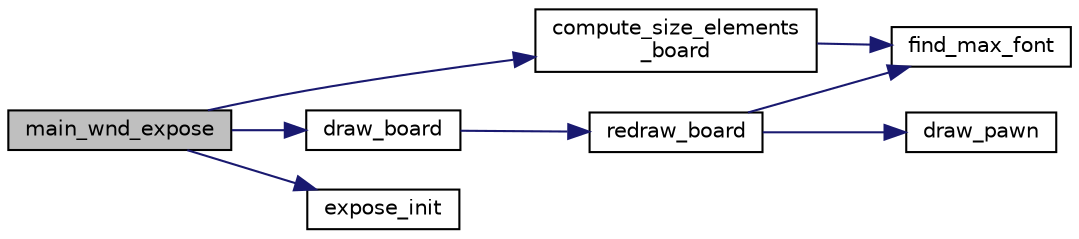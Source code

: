 digraph "main_wnd_expose"
{
  edge [fontname="Helvetica",fontsize="10",labelfontname="Helvetica",labelfontsize="10"];
  node [fontname="Helvetica",fontsize="10",shape=record];
  rankdir="LR";
  Node1 [label="main_wnd_expose",height=0.2,width=0.4,color="black", fillcolor="grey75", style="filled", fontcolor="black"];
  Node1 -> Node2 [color="midnightblue",fontsize="10",style="solid",fontname="Helvetica"];
  Node2 [label="compute_size_elements\l_board",height=0.2,width=0.4,color="black", fillcolor="white", style="filled",URL="$layout_8c.html#a4b62b5ef17e03c34936a6b8149a28e49",tooltip="TBD. "];
  Node2 -> Node3 [color="midnightblue",fontsize="10",style="solid",fontname="Helvetica"];
  Node3 [label="find_max_font",height=0.2,width=0.4,color="black", fillcolor="white", style="filled",URL="$config_8c.html#adb9b9fe162d52f28aca8c66146a809a4",tooltip="TBD. "];
  Node1 -> Node4 [color="midnightblue",fontsize="10",style="solid",fontname="Helvetica"];
  Node4 [label="draw_board",height=0.2,width=0.4,color="black", fillcolor="white", style="filled",URL="$layout_8c.html#a5c409dd71662e3df411514910bf0e180",tooltip="TBD. "];
  Node4 -> Node5 [color="midnightblue",fontsize="10",style="solid",fontname="Helvetica"];
  Node5 [label="redraw_board",height=0.2,width=0.4,color="black", fillcolor="white", style="filled",URL="$layout_8c.html#a6fbe970f2fddbc239e9ce420ba56eca5",tooltip="TBD. "];
  Node5 -> Node6 [color="midnightblue",fontsize="10",style="solid",fontname="Helvetica"];
  Node6 [label="draw_pawn",height=0.2,width=0.4,color="black", fillcolor="white", style="filled",URL="$layout_8c.html#aa16982074176adf4f29d91c2e75c6a0c",tooltip="TBD. "];
  Node5 -> Node3 [color="midnightblue",fontsize="10",style="solid",fontname="Helvetica"];
  Node1 -> Node7 [color="midnightblue",fontsize="10",style="solid",fontname="Helvetica"];
  Node7 [label="expose_init",height=0.2,width=0.4,color="black", fillcolor="white", style="filled",URL="$layout_8c.html#ab1f8dd6e2801474e50deee1c24352f3a",tooltip="TBD. "];
}
